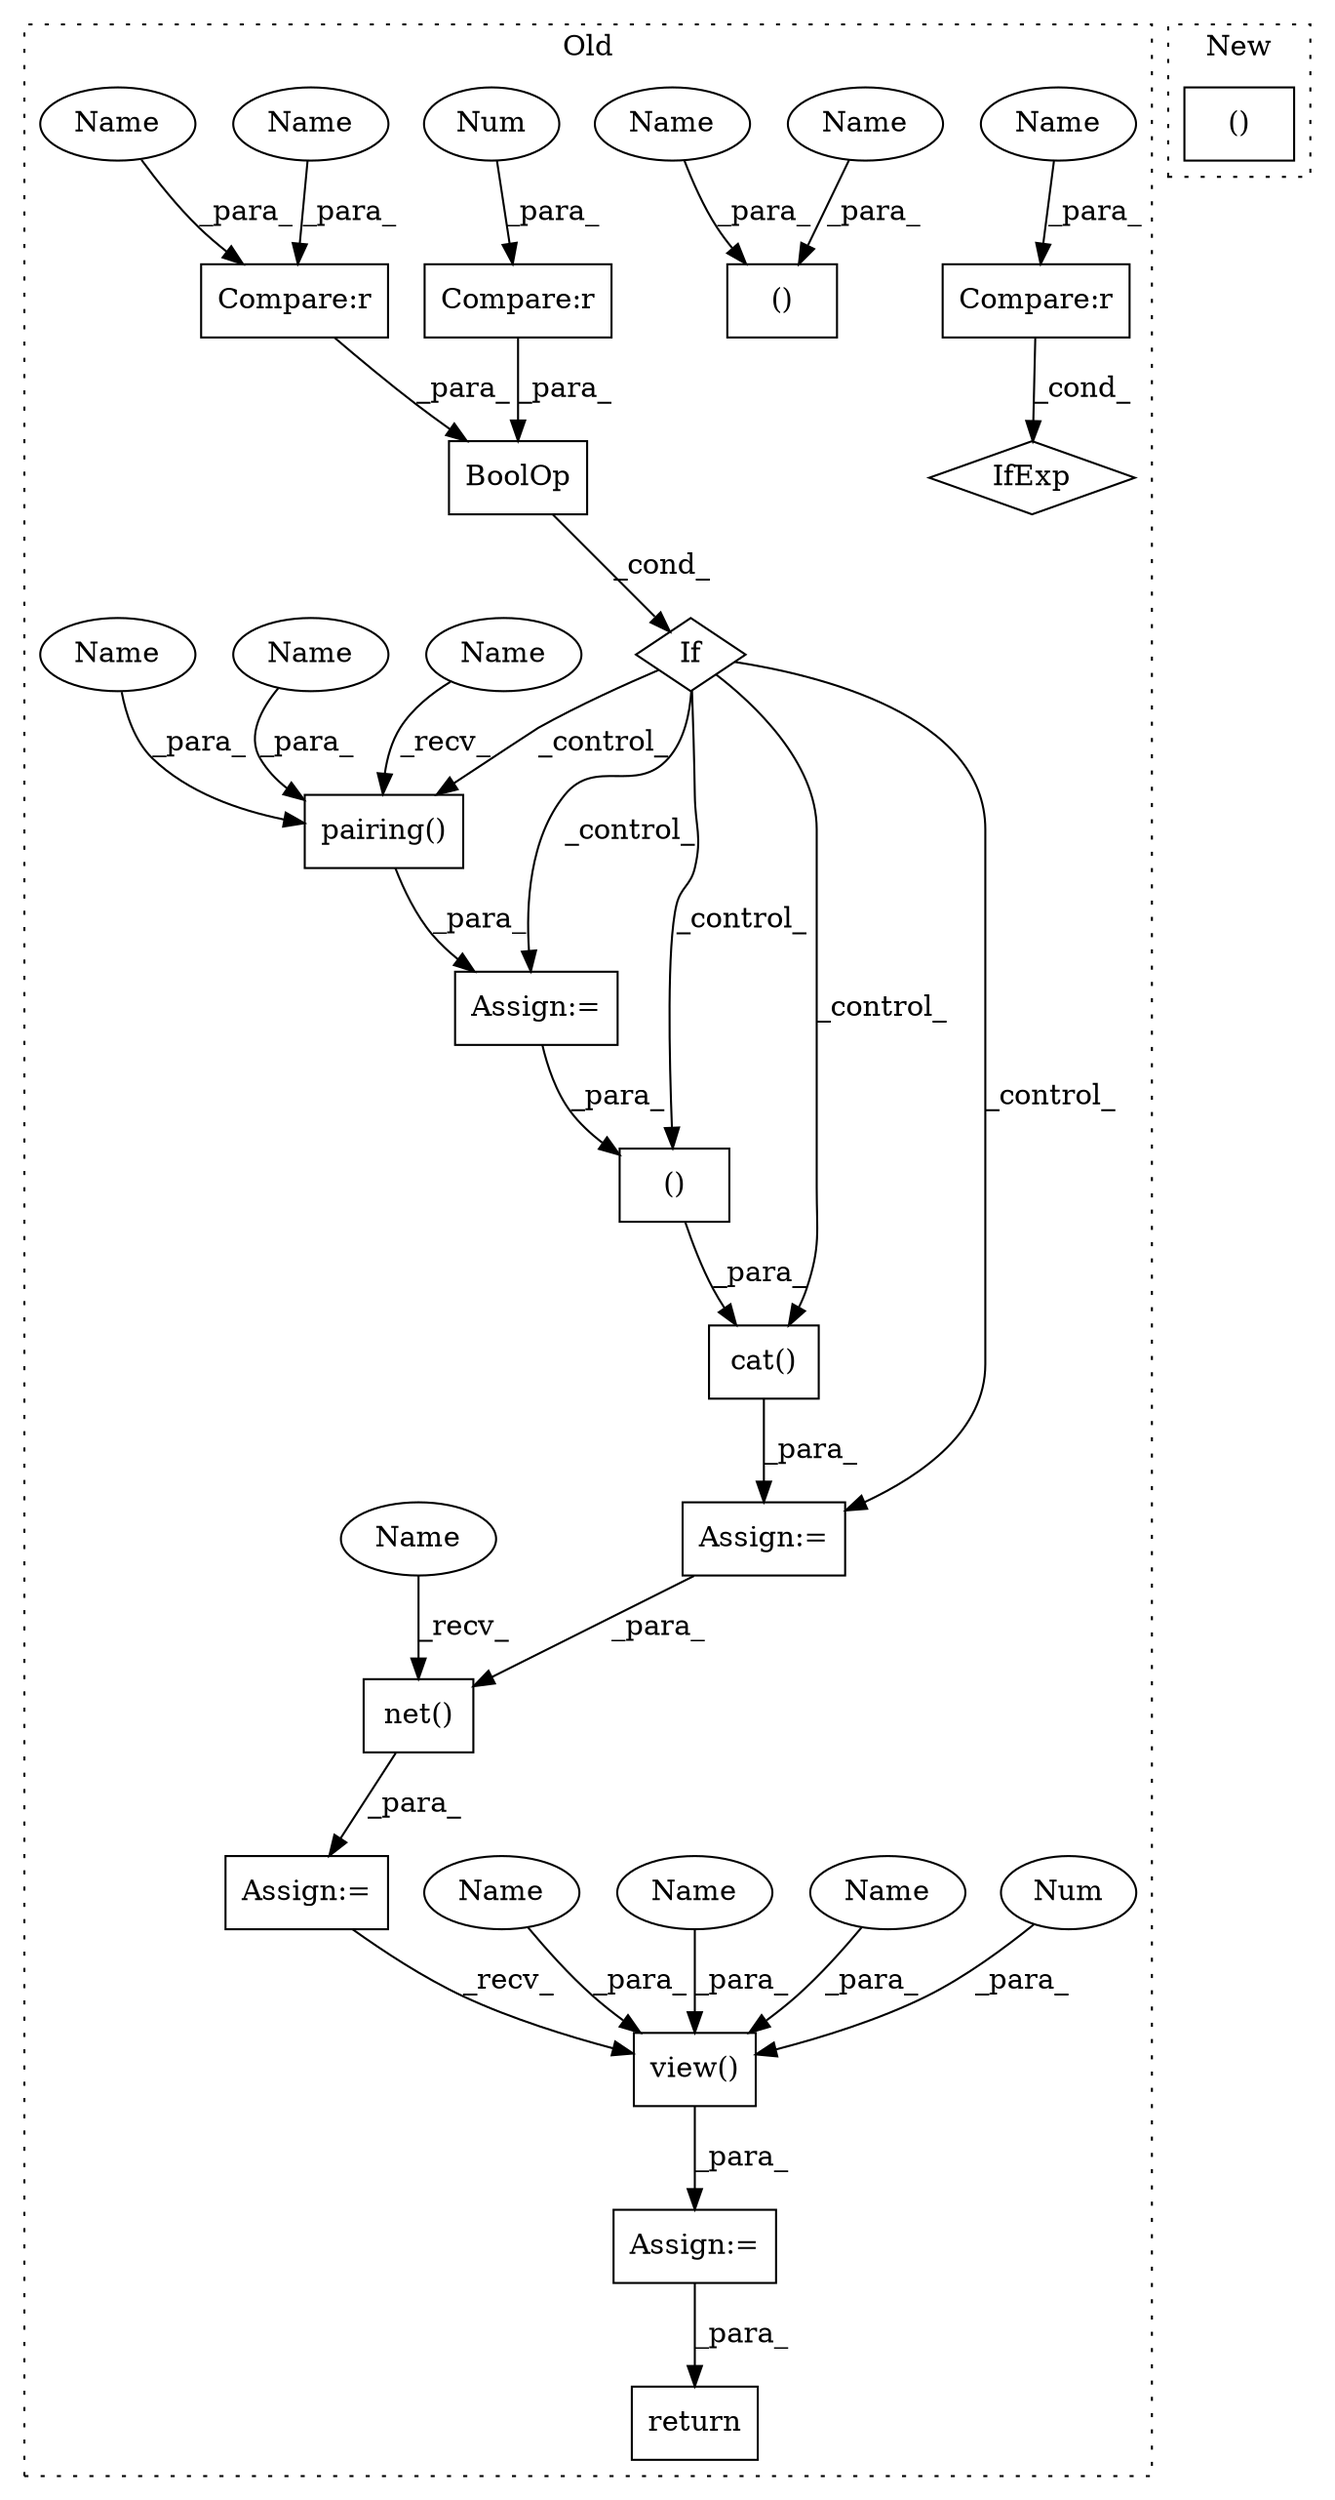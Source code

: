 digraph G {
subgraph cluster0 {
1 [label="pairing()" a="75" s="5957,5984" l="13,36" shape="box"];
3 [label="If" a="96" s="5891,5934" l="3,14" shape="diamond"];
4 [label="()" a="54" s="6080" l="3" shape="box"];
5 [label="Compare:r" a="40" s="5894" l="17" shape="box"];
6 [label="Num" a="76" s="5910" l="1" shape="ellipse"];
7 [label="Compare:r" a="40" s="5916" l="18" shape="box"];
8 [label="view()" a="75" s="6160,6178" l="7,1" shape="box"];
9 [label="Num" a="76" s="6176" l="2" shape="ellipse"];
10 [label="BoolOp" a="72" s="5894" l="40" shape="box"];
11 [label="cat()" a="75" s="6063,6084" l="10,8" shape="box"];
12 [label="Assign:=" a="68" s="5954" l="3" shape="box"];
13 [label="Compare:r" a="40" s="5713" l="11" shape="box"];
14 [label="IfExp" a="51" s="5709,5724" l="4,6" shape="diamond"];
15 [label="Assign:=" a="68" s="6060" l="3" shape="box"];
16 [label="Assign:=" a="68" s="6157" l="3" shape="box"];
17 [label="return" a="93" s="6208" l="7" shape="box"];
18 [label="()" a="54" s="5782" l="6" shape="box"];
19 [label="net()" a="75" s="6136,6146" l="9,1" shape="box"];
20 [label="Assign:=" a="68" s="6133" l="3" shape="box"];
21 [label="Name" a="87" s="5784" l="1" shape="ellipse"];
22 [label="Name" a="87" s="6173" l="1" shape="ellipse"];
23 [label="Name" a="87" s="6170" l="1" shape="ellipse"];
24 [label="Name" a="87" s="5781" l="1" shape="ellipse"];
25 [label="Name" a="87" s="6167" l="1" shape="ellipse"];
26 [label="Name" a="87" s="5930" l="4" shape="ellipse"];
27 [label="Name" a="87" s="5720" l="4" shape="ellipse"];
28 [label="Name" a="87" s="5970" l="6" shape="ellipse"];
29 [label="Name" a="87" s="5916" l="6" shape="ellipse"];
30 [label="Name" a="87" s="5978" l="6" shape="ellipse"];
31 [label="Name" a="87" s="5957" l="4" shape="ellipse"];
32 [label="Name" a="87" s="6136" l="4" shape="ellipse"];
label = "Old";
style="dotted";
}
subgraph cluster1 {
2 [label="()" a="54" s="4018" l="9" shape="box"];
label = "New";
style="dotted";
}
1 -> 12 [label="_para_"];
3 -> 11 [label="_control_"];
3 -> 4 [label="_control_"];
3 -> 12 [label="_control_"];
3 -> 1 [label="_control_"];
3 -> 15 [label="_control_"];
4 -> 11 [label="_para_"];
5 -> 10 [label="_para_"];
6 -> 5 [label="_para_"];
7 -> 10 [label="_para_"];
8 -> 16 [label="_para_"];
9 -> 8 [label="_para_"];
10 -> 3 [label="_cond_"];
11 -> 15 [label="_para_"];
12 -> 4 [label="_para_"];
13 -> 14 [label="_cond_"];
15 -> 19 [label="_para_"];
16 -> 17 [label="_para_"];
19 -> 20 [label="_para_"];
20 -> 8 [label="_recv_"];
21 -> 18 [label="_para_"];
22 -> 8 [label="_para_"];
23 -> 8 [label="_para_"];
24 -> 18 [label="_para_"];
25 -> 8 [label="_para_"];
26 -> 7 [label="_para_"];
27 -> 13 [label="_para_"];
28 -> 1 [label="_para_"];
29 -> 7 [label="_para_"];
30 -> 1 [label="_para_"];
31 -> 1 [label="_recv_"];
32 -> 19 [label="_recv_"];
}